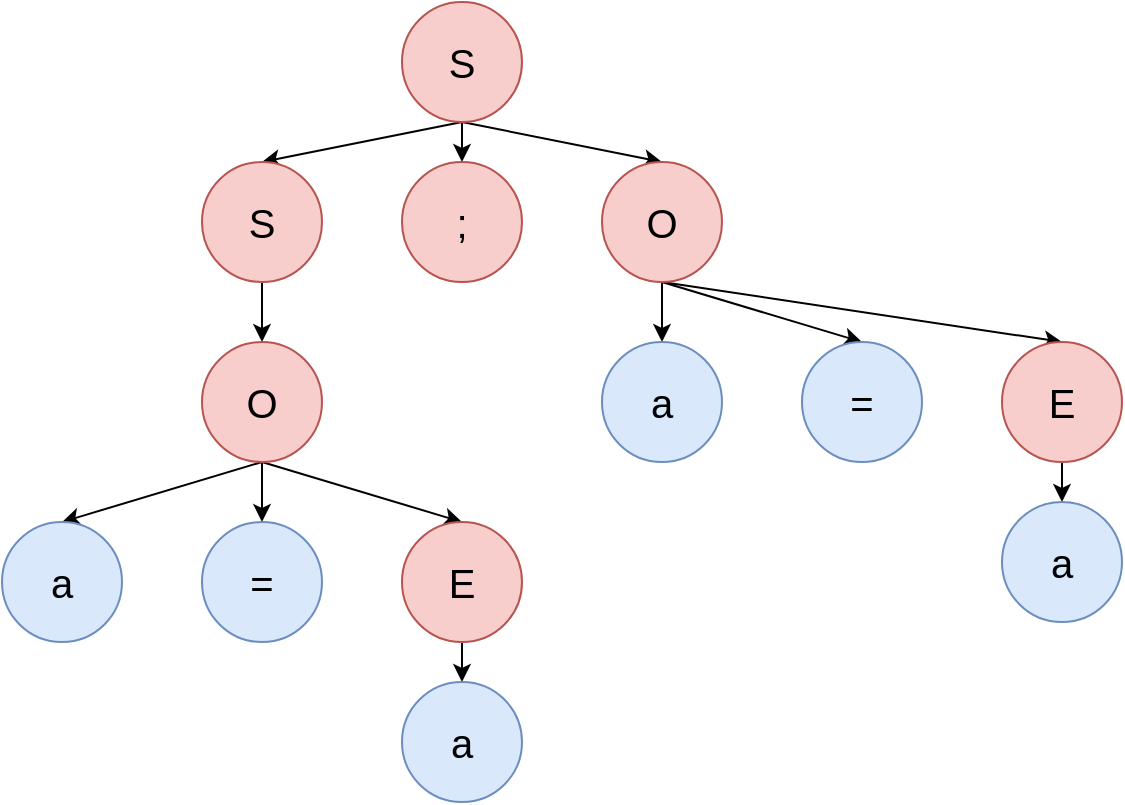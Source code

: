 <mxfile version="14.6.6" type="google"><diagram id="StHqODvnMFcSrdNqTVlQ" name="Page-1"><mxGraphModel dx="1422" dy="765" grid="1" gridSize="10" guides="1" tooltips="1" connect="1" arrows="1" fold="1" page="1" pageScale="1" pageWidth="1169" pageHeight="827" math="0" shadow="0"><root><mxCell id="0"/><mxCell id="1" parent="0"/><mxCell id="F4FoWavv3HBn4hMaq2Xq-37" style="edgeStyle=none;rounded=0;orthogonalLoop=1;jettySize=auto;html=1;exitX=0.5;exitY=1;exitDx=0;exitDy=0;entryX=0.5;entryY=0;entryDx=0;entryDy=0;" edge="1" parent="1" source="F4FoWavv3HBn4hMaq2Xq-1" target="F4FoWavv3HBn4hMaq2Xq-2"><mxGeometry relative="1" as="geometry"/></mxCell><mxCell id="F4FoWavv3HBn4hMaq2Xq-38" style="edgeStyle=none;rounded=0;orthogonalLoop=1;jettySize=auto;html=1;exitX=0.5;exitY=1;exitDx=0;exitDy=0;entryX=0.5;entryY=0;entryDx=0;entryDy=0;" edge="1" parent="1" source="F4FoWavv3HBn4hMaq2Xq-1" target="F4FoWavv3HBn4hMaq2Xq-3"><mxGeometry relative="1" as="geometry"/></mxCell><mxCell id="F4FoWavv3HBn4hMaq2Xq-39" style="edgeStyle=none;rounded=0;orthogonalLoop=1;jettySize=auto;html=1;exitX=0.5;exitY=1;exitDx=0;exitDy=0;entryX=0.5;entryY=0;entryDx=0;entryDy=0;" edge="1" parent="1" source="F4FoWavv3HBn4hMaq2Xq-1" target="F4FoWavv3HBn4hMaq2Xq-4"><mxGeometry relative="1" as="geometry"/></mxCell><mxCell id="F4FoWavv3HBn4hMaq2Xq-1" value="&lt;font style=&quot;font-size: 20px&quot;&gt;S&lt;/font&gt;" style="ellipse;whiteSpace=wrap;html=1;aspect=fixed;fillColor=#f8cecc;strokeColor=#b85450;" vertex="1" parent="1"><mxGeometry x="540" y="370" width="60" height="60" as="geometry"/></mxCell><mxCell id="F4FoWavv3HBn4hMaq2Xq-40" style="edgeStyle=none;rounded=0;orthogonalLoop=1;jettySize=auto;html=1;exitX=0.5;exitY=1;exitDx=0;exitDy=0;entryX=0.5;entryY=0;entryDx=0;entryDy=0;" edge="1" parent="1" source="F4FoWavv3HBn4hMaq2Xq-2" target="F4FoWavv3HBn4hMaq2Xq-12"><mxGeometry relative="1" as="geometry"/></mxCell><mxCell id="F4FoWavv3HBn4hMaq2Xq-2" value="&lt;font style=&quot;font-size: 20px&quot;&gt;S&lt;/font&gt;" style="ellipse;whiteSpace=wrap;html=1;aspect=fixed;fillColor=#f8cecc;strokeColor=#b85450;" vertex="1" parent="1"><mxGeometry x="440" y="450" width="60" height="60" as="geometry"/></mxCell><mxCell id="F4FoWavv3HBn4hMaq2Xq-3" value="&lt;font style=&quot;font-size: 20px&quot;&gt;;&lt;/font&gt;" style="ellipse;whiteSpace=wrap;html=1;aspect=fixed;fillColor=#f8cecc;strokeColor=#b85450;" vertex="1" parent="1"><mxGeometry x="540" y="450" width="60" height="60" as="geometry"/></mxCell><mxCell id="F4FoWavv3HBn4hMaq2Xq-44" style="edgeStyle=none;rounded=0;orthogonalLoop=1;jettySize=auto;html=1;exitX=0.5;exitY=1;exitDx=0;exitDy=0;entryX=0.5;entryY=0;entryDx=0;entryDy=0;" edge="1" parent="1" source="F4FoWavv3HBn4hMaq2Xq-4" target="F4FoWavv3HBn4hMaq2Xq-8"><mxGeometry relative="1" as="geometry"/></mxCell><mxCell id="F4FoWavv3HBn4hMaq2Xq-45" style="edgeStyle=none;rounded=0;orthogonalLoop=1;jettySize=auto;html=1;exitX=0.5;exitY=1;exitDx=0;exitDy=0;entryX=0.5;entryY=0;entryDx=0;entryDy=0;" edge="1" parent="1" source="F4FoWavv3HBn4hMaq2Xq-4" target="F4FoWavv3HBn4hMaq2Xq-9"><mxGeometry relative="1" as="geometry"/></mxCell><mxCell id="F4FoWavv3HBn4hMaq2Xq-46" style="edgeStyle=none;rounded=0;orthogonalLoop=1;jettySize=auto;html=1;exitX=0.5;exitY=1;exitDx=0;exitDy=0;entryX=0.5;entryY=0;entryDx=0;entryDy=0;" edge="1" parent="1" source="F4FoWavv3HBn4hMaq2Xq-4" target="F4FoWavv3HBn4hMaq2Xq-10"><mxGeometry relative="1" as="geometry"/></mxCell><mxCell id="F4FoWavv3HBn4hMaq2Xq-4" value="&lt;span style=&quot;font-size: 20px&quot;&gt;O&lt;/span&gt;" style="ellipse;whiteSpace=wrap;html=1;aspect=fixed;fillColor=#f8cecc;strokeColor=#b85450;" vertex="1" parent="1"><mxGeometry x="640" y="450" width="60" height="60" as="geometry"/></mxCell><mxCell id="F4FoWavv3HBn4hMaq2Xq-8" value="&lt;font style=&quot;font-size: 20px&quot;&gt;a&lt;/font&gt;" style="ellipse;whiteSpace=wrap;html=1;aspect=fixed;fillColor=#dae8fc;strokeColor=#6c8ebf;" vertex="1" parent="1"><mxGeometry x="640" y="540" width="60" height="60" as="geometry"/></mxCell><mxCell id="F4FoWavv3HBn4hMaq2Xq-9" value="&lt;font style=&quot;font-size: 20px&quot;&gt;=&lt;/font&gt;" style="ellipse;whiteSpace=wrap;html=1;aspect=fixed;fillColor=#dae8fc;strokeColor=#6c8ebf;" vertex="1" parent="1"><mxGeometry x="740" y="540" width="60" height="60" as="geometry"/></mxCell><mxCell id="F4FoWavv3HBn4hMaq2Xq-47" style="edgeStyle=none;rounded=0;orthogonalLoop=1;jettySize=auto;html=1;exitX=0.5;exitY=1;exitDx=0;exitDy=0;entryX=0.5;entryY=0;entryDx=0;entryDy=0;" edge="1" parent="1" source="F4FoWavv3HBn4hMaq2Xq-10" target="F4FoWavv3HBn4hMaq2Xq-11"><mxGeometry relative="1" as="geometry"/></mxCell><mxCell id="F4FoWavv3HBn4hMaq2Xq-10" value="&lt;span style=&quot;font-size: 20px&quot;&gt;E&lt;/span&gt;" style="ellipse;whiteSpace=wrap;html=1;aspect=fixed;fillColor=#f8cecc;strokeColor=#b85450;" vertex="1" parent="1"><mxGeometry x="840" y="540" width="60" height="60" as="geometry"/></mxCell><mxCell id="F4FoWavv3HBn4hMaq2Xq-11" value="&lt;font style=&quot;font-size: 20px&quot;&gt;a&lt;/font&gt;" style="ellipse;whiteSpace=wrap;html=1;aspect=fixed;fillColor=#dae8fc;strokeColor=#6c8ebf;" vertex="1" parent="1"><mxGeometry x="840" y="620" width="60" height="60" as="geometry"/></mxCell><mxCell id="F4FoWavv3HBn4hMaq2Xq-41" style="edgeStyle=none;rounded=0;orthogonalLoop=1;jettySize=auto;html=1;exitX=0.5;exitY=1;exitDx=0;exitDy=0;entryX=0.5;entryY=0;entryDx=0;entryDy=0;" edge="1" parent="1" source="F4FoWavv3HBn4hMaq2Xq-12" target="F4FoWavv3HBn4hMaq2Xq-13"><mxGeometry relative="1" as="geometry"/></mxCell><mxCell id="F4FoWavv3HBn4hMaq2Xq-42" style="edgeStyle=none;rounded=0;orthogonalLoop=1;jettySize=auto;html=1;exitX=0.5;exitY=1;exitDx=0;exitDy=0;entryX=0.5;entryY=0;entryDx=0;entryDy=0;" edge="1" parent="1" source="F4FoWavv3HBn4hMaq2Xq-12" target="F4FoWavv3HBn4hMaq2Xq-14"><mxGeometry relative="1" as="geometry"/></mxCell><mxCell id="F4FoWavv3HBn4hMaq2Xq-43" style="edgeStyle=none;rounded=0;orthogonalLoop=1;jettySize=auto;html=1;exitX=0.5;exitY=1;exitDx=0;exitDy=0;entryX=0.5;entryY=0;entryDx=0;entryDy=0;" edge="1" parent="1" source="F4FoWavv3HBn4hMaq2Xq-12" target="F4FoWavv3HBn4hMaq2Xq-15"><mxGeometry relative="1" as="geometry"/></mxCell><mxCell id="F4FoWavv3HBn4hMaq2Xq-12" value="&lt;span style=&quot;font-size: 20px&quot;&gt;O&lt;/span&gt;" style="ellipse;whiteSpace=wrap;html=1;aspect=fixed;fillColor=#f8cecc;strokeColor=#b85450;" vertex="1" parent="1"><mxGeometry x="440" y="540" width="60" height="60" as="geometry"/></mxCell><mxCell id="F4FoWavv3HBn4hMaq2Xq-13" value="&lt;font style=&quot;font-size: 20px&quot;&gt;a&lt;/font&gt;" style="ellipse;whiteSpace=wrap;html=1;aspect=fixed;fillColor=#dae8fc;strokeColor=#6c8ebf;" vertex="1" parent="1"><mxGeometry x="340" y="630" width="60" height="60" as="geometry"/></mxCell><mxCell id="F4FoWavv3HBn4hMaq2Xq-14" value="&lt;font style=&quot;font-size: 20px&quot;&gt;=&lt;/font&gt;" style="ellipse;whiteSpace=wrap;html=1;aspect=fixed;fillColor=#dae8fc;strokeColor=#6c8ebf;" vertex="1" parent="1"><mxGeometry x="440" y="630" width="60" height="60" as="geometry"/></mxCell><mxCell id="F4FoWavv3HBn4hMaq2Xq-48" style="edgeStyle=none;rounded=0;orthogonalLoop=1;jettySize=auto;html=1;exitX=0.5;exitY=1;exitDx=0;exitDy=0;entryX=0.5;entryY=0;entryDx=0;entryDy=0;" edge="1" parent="1" source="F4FoWavv3HBn4hMaq2Xq-15" target="F4FoWavv3HBn4hMaq2Xq-16"><mxGeometry relative="1" as="geometry"/></mxCell><mxCell id="F4FoWavv3HBn4hMaq2Xq-15" value="&lt;span style=&quot;font-size: 20px&quot;&gt;E&lt;/span&gt;" style="ellipse;whiteSpace=wrap;html=1;aspect=fixed;fillColor=#f8cecc;strokeColor=#b85450;" vertex="1" parent="1"><mxGeometry x="540" y="630" width="60" height="60" as="geometry"/></mxCell><mxCell id="F4FoWavv3HBn4hMaq2Xq-16" value="&lt;font style=&quot;font-size: 20px&quot;&gt;a&lt;/font&gt;" style="ellipse;whiteSpace=wrap;html=1;aspect=fixed;fillColor=#dae8fc;strokeColor=#6c8ebf;" vertex="1" parent="1"><mxGeometry x="540" y="710" width="60" height="60" as="geometry"/></mxCell></root></mxGraphModel></diagram></mxfile>